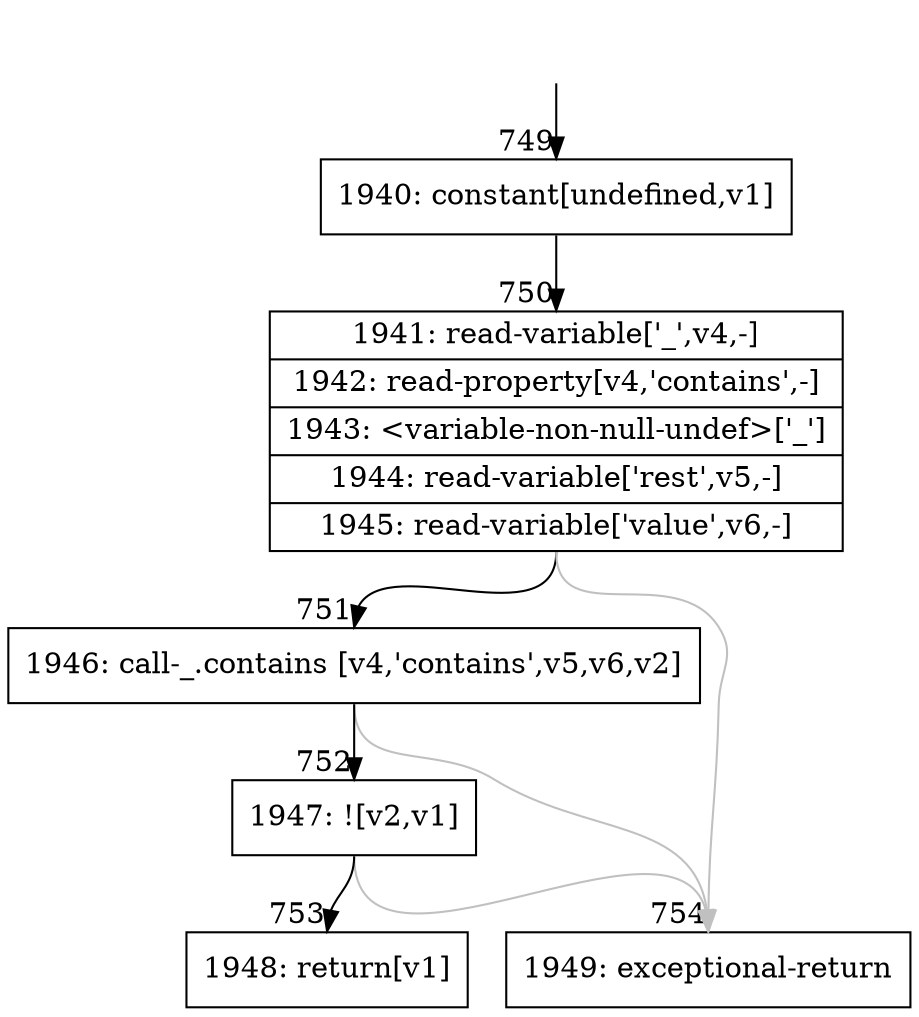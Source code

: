 digraph {
rankdir="TD"
BB_entry64[shape=none,label=""];
BB_entry64 -> BB749 [tailport=s, headport=n, headlabel="    749"]
BB749 [shape=record label="{1940: constant[undefined,v1]}" ] 
BB749 -> BB750 [tailport=s, headport=n, headlabel="      750"]
BB750 [shape=record label="{1941: read-variable['_',v4,-]|1942: read-property[v4,'contains',-]|1943: \<variable-non-null-undef\>['_']|1944: read-variable['rest',v5,-]|1945: read-variable['value',v6,-]}" ] 
BB750 -> BB751 [tailport=s, headport=n, headlabel="      751"]
BB750 -> BB754 [tailport=s, headport=n, color=gray, headlabel="      754"]
BB751 [shape=record label="{1946: call-_.contains [v4,'contains',v5,v6,v2]}" ] 
BB751 -> BB752 [tailport=s, headport=n, headlabel="      752"]
BB751 -> BB754 [tailport=s, headport=n, color=gray]
BB752 [shape=record label="{1947: ![v2,v1]}" ] 
BB752 -> BB753 [tailport=s, headport=n, headlabel="      753"]
BB752 -> BB754 [tailport=s, headport=n, color=gray]
BB753 [shape=record label="{1948: return[v1]}" ] 
BB754 [shape=record label="{1949: exceptional-return}" ] 
//#$~ 582
}
